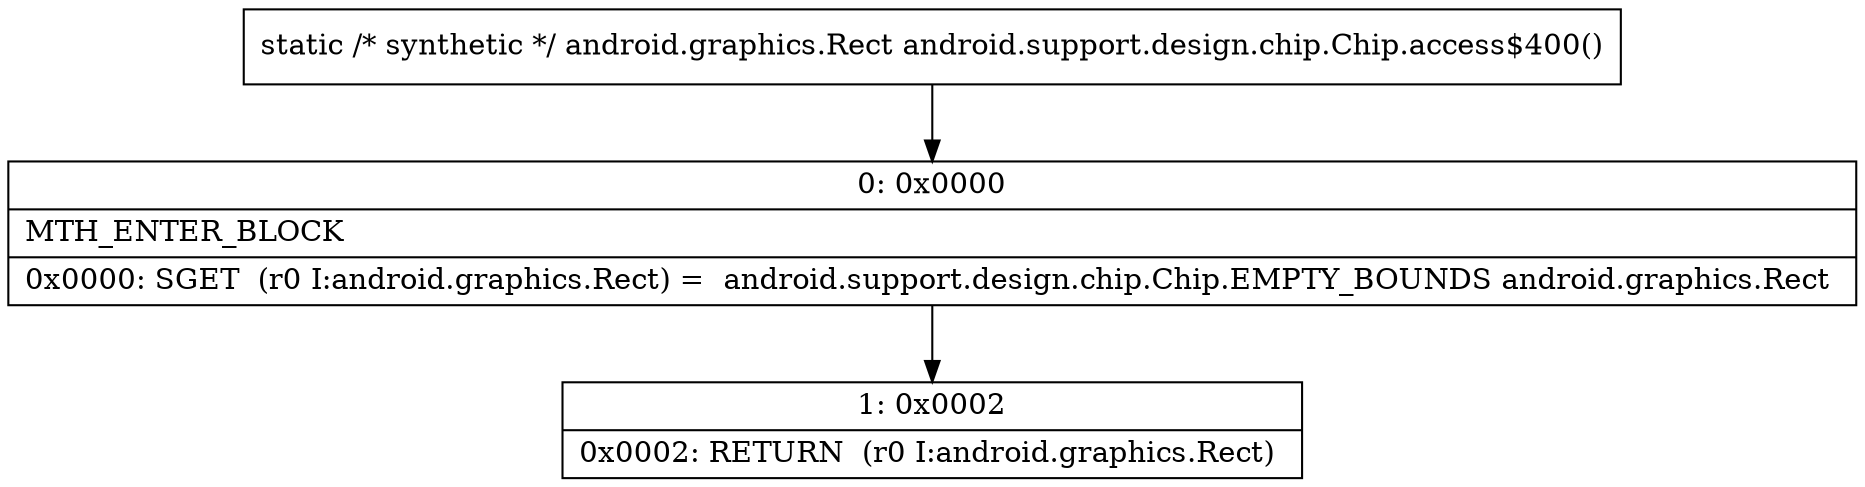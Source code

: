 digraph "CFG forandroid.support.design.chip.Chip.access$400()Landroid\/graphics\/Rect;" {
Node_0 [shape=record,label="{0\:\ 0x0000|MTH_ENTER_BLOCK\l|0x0000: SGET  (r0 I:android.graphics.Rect) =  android.support.design.chip.Chip.EMPTY_BOUNDS android.graphics.Rect \l}"];
Node_1 [shape=record,label="{1\:\ 0x0002|0x0002: RETURN  (r0 I:android.graphics.Rect) \l}"];
MethodNode[shape=record,label="{static \/* synthetic *\/ android.graphics.Rect android.support.design.chip.Chip.access$400() }"];
MethodNode -> Node_0;
Node_0 -> Node_1;
}

